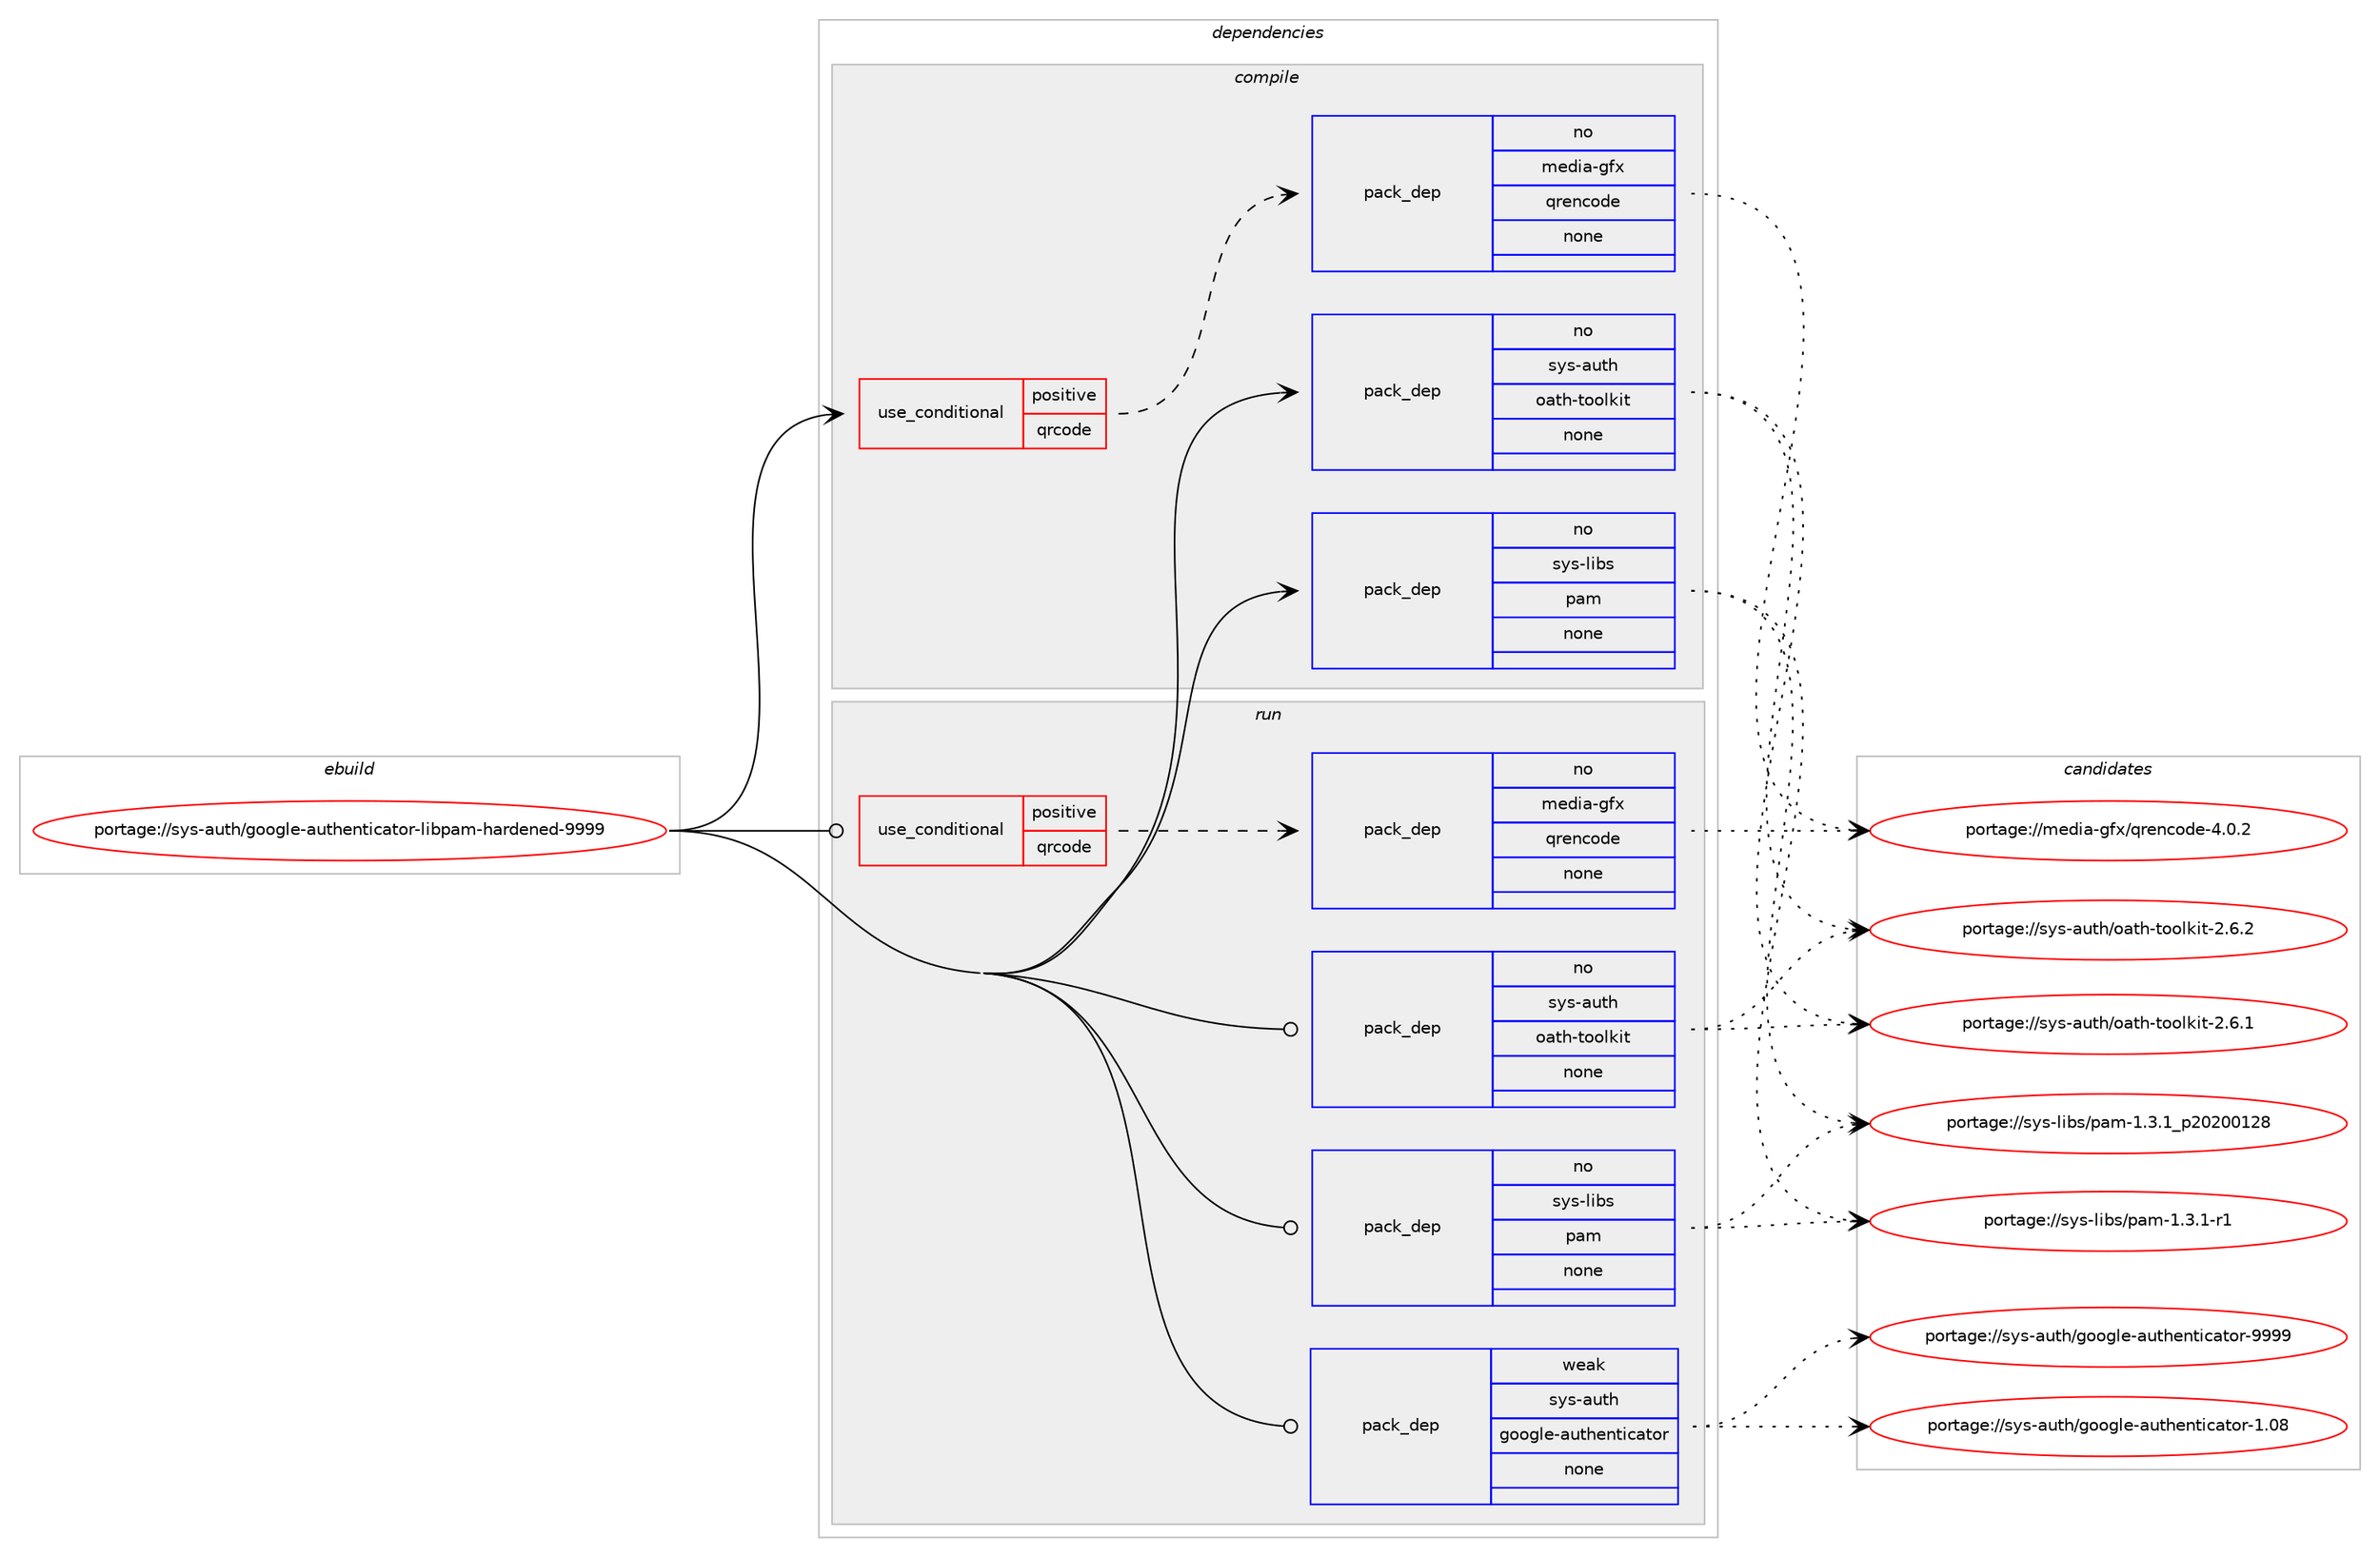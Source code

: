 digraph prolog {

# *************
# Graph options
# *************

newrank=true;
concentrate=true;
compound=true;
graph [rankdir=LR,fontname=Helvetica,fontsize=10,ranksep=1.5];#, ranksep=2.5, nodesep=0.2];
edge  [arrowhead=vee];
node  [fontname=Helvetica,fontsize=10];

# **********
# The ebuild
# **********

subgraph cluster_leftcol {
color=gray;
rank=same;
label=<<i>ebuild</i>>;
id [label="portage://sys-auth/google-authenticator-libpam-hardened-9999", color=red, width=4, href="../sys-auth/google-authenticator-libpam-hardened-9999.svg"];
}

# ****************
# The dependencies
# ****************

subgraph cluster_midcol {
color=gray;
label=<<i>dependencies</i>>;
subgraph cluster_compile {
fillcolor="#eeeeee";
style=filled;
label=<<i>compile</i>>;
subgraph cond4938 {
dependency28606 [label=<<TABLE BORDER="0" CELLBORDER="1" CELLSPACING="0" CELLPADDING="4"><TR><TD ROWSPAN="3" CELLPADDING="10">use_conditional</TD></TR><TR><TD>positive</TD></TR><TR><TD>qrcode</TD></TR></TABLE>>, shape=none, color=red];
subgraph pack22959 {
dependency28607 [label=<<TABLE BORDER="0" CELLBORDER="1" CELLSPACING="0" CELLPADDING="4" WIDTH="220"><TR><TD ROWSPAN="6" CELLPADDING="30">pack_dep</TD></TR><TR><TD WIDTH="110">no</TD></TR><TR><TD>media-gfx</TD></TR><TR><TD>qrencode</TD></TR><TR><TD>none</TD></TR><TR><TD></TD></TR></TABLE>>, shape=none, color=blue];
}
dependency28606:e -> dependency28607:w [weight=20,style="dashed",arrowhead="vee"];
}
id:e -> dependency28606:w [weight=20,style="solid",arrowhead="vee"];
subgraph pack22960 {
dependency28608 [label=<<TABLE BORDER="0" CELLBORDER="1" CELLSPACING="0" CELLPADDING="4" WIDTH="220"><TR><TD ROWSPAN="6" CELLPADDING="30">pack_dep</TD></TR><TR><TD WIDTH="110">no</TD></TR><TR><TD>sys-auth</TD></TR><TR><TD>oath-toolkit</TD></TR><TR><TD>none</TD></TR><TR><TD></TD></TR></TABLE>>, shape=none, color=blue];
}
id:e -> dependency28608:w [weight=20,style="solid",arrowhead="vee"];
subgraph pack22961 {
dependency28609 [label=<<TABLE BORDER="0" CELLBORDER="1" CELLSPACING="0" CELLPADDING="4" WIDTH="220"><TR><TD ROWSPAN="6" CELLPADDING="30">pack_dep</TD></TR><TR><TD WIDTH="110">no</TD></TR><TR><TD>sys-libs</TD></TR><TR><TD>pam</TD></TR><TR><TD>none</TD></TR><TR><TD></TD></TR></TABLE>>, shape=none, color=blue];
}
id:e -> dependency28609:w [weight=20,style="solid",arrowhead="vee"];
}
subgraph cluster_compileandrun {
fillcolor="#eeeeee";
style=filled;
label=<<i>compile and run</i>>;
}
subgraph cluster_run {
fillcolor="#eeeeee";
style=filled;
label=<<i>run</i>>;
subgraph cond4939 {
dependency28610 [label=<<TABLE BORDER="0" CELLBORDER="1" CELLSPACING="0" CELLPADDING="4"><TR><TD ROWSPAN="3" CELLPADDING="10">use_conditional</TD></TR><TR><TD>positive</TD></TR><TR><TD>qrcode</TD></TR></TABLE>>, shape=none, color=red];
subgraph pack22962 {
dependency28611 [label=<<TABLE BORDER="0" CELLBORDER="1" CELLSPACING="0" CELLPADDING="4" WIDTH="220"><TR><TD ROWSPAN="6" CELLPADDING="30">pack_dep</TD></TR><TR><TD WIDTH="110">no</TD></TR><TR><TD>media-gfx</TD></TR><TR><TD>qrencode</TD></TR><TR><TD>none</TD></TR><TR><TD></TD></TR></TABLE>>, shape=none, color=blue];
}
dependency28610:e -> dependency28611:w [weight=20,style="dashed",arrowhead="vee"];
}
id:e -> dependency28610:w [weight=20,style="solid",arrowhead="odot"];
subgraph pack22963 {
dependency28612 [label=<<TABLE BORDER="0" CELLBORDER="1" CELLSPACING="0" CELLPADDING="4" WIDTH="220"><TR><TD ROWSPAN="6" CELLPADDING="30">pack_dep</TD></TR><TR><TD WIDTH="110">no</TD></TR><TR><TD>sys-auth</TD></TR><TR><TD>oath-toolkit</TD></TR><TR><TD>none</TD></TR><TR><TD></TD></TR></TABLE>>, shape=none, color=blue];
}
id:e -> dependency28612:w [weight=20,style="solid",arrowhead="odot"];
subgraph pack22964 {
dependency28613 [label=<<TABLE BORDER="0" CELLBORDER="1" CELLSPACING="0" CELLPADDING="4" WIDTH="220"><TR><TD ROWSPAN="6" CELLPADDING="30">pack_dep</TD></TR><TR><TD WIDTH="110">no</TD></TR><TR><TD>sys-libs</TD></TR><TR><TD>pam</TD></TR><TR><TD>none</TD></TR><TR><TD></TD></TR></TABLE>>, shape=none, color=blue];
}
id:e -> dependency28613:w [weight=20,style="solid",arrowhead="odot"];
subgraph pack22965 {
dependency28614 [label=<<TABLE BORDER="0" CELLBORDER="1" CELLSPACING="0" CELLPADDING="4" WIDTH="220"><TR><TD ROWSPAN="6" CELLPADDING="30">pack_dep</TD></TR><TR><TD WIDTH="110">weak</TD></TR><TR><TD>sys-auth</TD></TR><TR><TD>google-authenticator</TD></TR><TR><TD>none</TD></TR><TR><TD></TD></TR></TABLE>>, shape=none, color=blue];
}
id:e -> dependency28614:w [weight=20,style="solid",arrowhead="odot"];
}
}

# **************
# The candidates
# **************

subgraph cluster_choices {
rank=same;
color=gray;
label=<<i>candidates</i>>;

subgraph choice22959 {
color=black;
nodesep=1;
choice10910110010597451031021204711311410111099111100101455246484650 [label="portage://media-gfx/qrencode-4.0.2", color=red, width=4,href="../media-gfx/qrencode-4.0.2.svg"];
dependency28607:e -> choice10910110010597451031021204711311410111099111100101455246484650:w [style=dotted,weight="100"];
}
subgraph choice22960 {
color=black;
nodesep=1;
choice1151211154597117116104471119711610445116111111108107105116455046544650 [label="portage://sys-auth/oath-toolkit-2.6.2", color=red, width=4,href="../sys-auth/oath-toolkit-2.6.2.svg"];
choice1151211154597117116104471119711610445116111111108107105116455046544649 [label="portage://sys-auth/oath-toolkit-2.6.1", color=red, width=4,href="../sys-auth/oath-toolkit-2.6.1.svg"];
dependency28608:e -> choice1151211154597117116104471119711610445116111111108107105116455046544650:w [style=dotted,weight="100"];
dependency28608:e -> choice1151211154597117116104471119711610445116111111108107105116455046544649:w [style=dotted,weight="100"];
}
subgraph choice22961 {
color=black;
nodesep=1;
choice11512111545108105981154711297109454946514649951125048504848495056 [label="portage://sys-libs/pam-1.3.1_p20200128", color=red, width=4,href="../sys-libs/pam-1.3.1_p20200128.svg"];
choice115121115451081059811547112971094549465146494511449 [label="portage://sys-libs/pam-1.3.1-r1", color=red, width=4,href="../sys-libs/pam-1.3.1-r1.svg"];
dependency28609:e -> choice11512111545108105981154711297109454946514649951125048504848495056:w [style=dotted,weight="100"];
dependency28609:e -> choice115121115451081059811547112971094549465146494511449:w [style=dotted,weight="100"];
}
subgraph choice22962 {
color=black;
nodesep=1;
choice10910110010597451031021204711311410111099111100101455246484650 [label="portage://media-gfx/qrencode-4.0.2", color=red, width=4,href="../media-gfx/qrencode-4.0.2.svg"];
dependency28611:e -> choice10910110010597451031021204711311410111099111100101455246484650:w [style=dotted,weight="100"];
}
subgraph choice22963 {
color=black;
nodesep=1;
choice1151211154597117116104471119711610445116111111108107105116455046544650 [label="portage://sys-auth/oath-toolkit-2.6.2", color=red, width=4,href="../sys-auth/oath-toolkit-2.6.2.svg"];
choice1151211154597117116104471119711610445116111111108107105116455046544649 [label="portage://sys-auth/oath-toolkit-2.6.1", color=red, width=4,href="../sys-auth/oath-toolkit-2.6.1.svg"];
dependency28612:e -> choice1151211154597117116104471119711610445116111111108107105116455046544650:w [style=dotted,weight="100"];
dependency28612:e -> choice1151211154597117116104471119711610445116111111108107105116455046544649:w [style=dotted,weight="100"];
}
subgraph choice22964 {
color=black;
nodesep=1;
choice11512111545108105981154711297109454946514649951125048504848495056 [label="portage://sys-libs/pam-1.3.1_p20200128", color=red, width=4,href="../sys-libs/pam-1.3.1_p20200128.svg"];
choice115121115451081059811547112971094549465146494511449 [label="portage://sys-libs/pam-1.3.1-r1", color=red, width=4,href="../sys-libs/pam-1.3.1-r1.svg"];
dependency28613:e -> choice11512111545108105981154711297109454946514649951125048504848495056:w [style=dotted,weight="100"];
dependency28613:e -> choice115121115451081059811547112971094549465146494511449:w [style=dotted,weight="100"];
}
subgraph choice22965 {
color=black;
nodesep=1;
choice115121115459711711610447103111111103108101459711711610410111011610599971161111144557575757 [label="portage://sys-auth/google-authenticator-9999", color=red, width=4,href="../sys-auth/google-authenticator-9999.svg"];
choice115121115459711711610447103111111103108101459711711610410111011610599971161111144549464856 [label="portage://sys-auth/google-authenticator-1.08", color=red, width=4,href="../sys-auth/google-authenticator-1.08.svg"];
dependency28614:e -> choice115121115459711711610447103111111103108101459711711610410111011610599971161111144557575757:w [style=dotted,weight="100"];
dependency28614:e -> choice115121115459711711610447103111111103108101459711711610410111011610599971161111144549464856:w [style=dotted,weight="100"];
}
}

}
